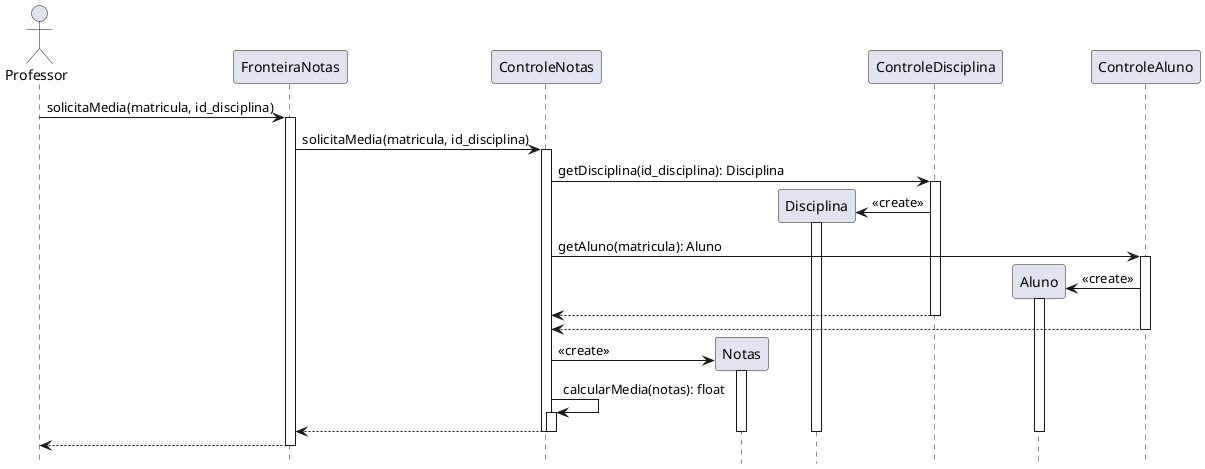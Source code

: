 @startuml "Notas Alunos"
hide footbox

actor Professor
participant FronteiraNotas
participant ControleNotas
participant Notas
participant Disciplina
participant ControleDisciplina
participant Aluno
participant ControleAluno

Professor -> FronteiraNotas: solicitaMedia(matricula, id_disciplina)
activate FronteiraNotas

FronteiraNotas -> ControleNotas: solicitaMedia(matricula, id_disciplina)
activate ControleNotas

ControleNotas -> ControleDisciplina: getDisciplina(id_disciplina): Disciplina
activate ControleDisciplina

create Disciplina
ControleDisciplina -> Disciplina: <<create>>
activate Disciplina

ControleNotas -> ControleAluno: getAluno(matricula): Aluno
activate ControleAluno

create Aluno
ControleAluno -> Aluno: <<create>>
activate Aluno

ControleDisciplina --> ControleNotas
deactivate ControleDisciplina

ControleAluno --> ControleNotas
deactivate ControleAluno

create Notas
ControleNotas -> Notas: <<create>>
activate Notas

ControleNotas -> ControleNotas: calcularMedia(notas): float
activate ControleNotas

ControleNotas --> FronteiraNotas
deactivate Disciplina
deactivate Aluno
deactivate Notas
deactivate ControleNotas
deactivate ControleNotas

FronteiraNotas --> Professor
deactivate FronteiraNotas


@enduml
